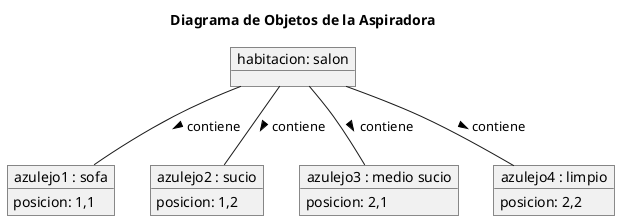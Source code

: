 @startuml

title Diagrama de Objetos de la Aspiradora

object "habitacion: salon" as habitacion{

}
object "azulejo1 : sofa" as azulejo1{
   posicion: 1,1

}
object "azulejo2 : sucio" as azulejo2{
   posicion: 1,2
}
object "azulejo3 : medio sucio" as azulejo3{
   posicion: 2,1
}
object "azulejo4 : limpio" as azulejo4{
   posicion: 2,2
}
habitacion-- azulejo1: > contiene
habitacion-- azulejo2: > contiene
habitacion-- azulejo3: > contiene
habitacion-- azulejo4: > contiene


@enduml